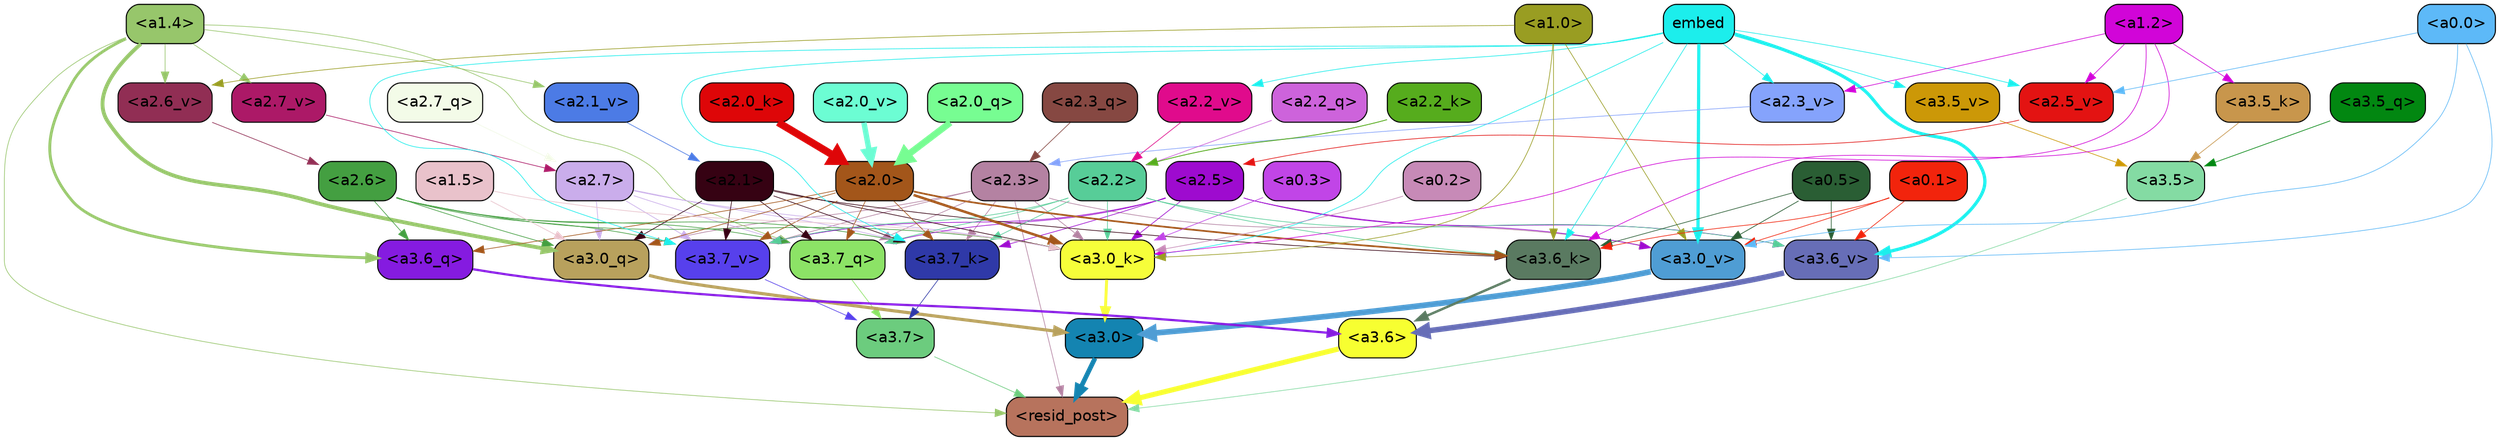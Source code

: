 strict digraph "" {
	graph [bgcolor=transparent,
		layout=dot,
		overlap=false,
		splines=true
	];
	"<a3.7>"	[color=black,
		fillcolor="#6ccc7e",
		fontname=Helvetica,
		shape=box,
		style="filled, rounded"];
	"<resid_post>"	[color=black,
		fillcolor="#b7735d",
		fontname=Helvetica,
		shape=box,
		style="filled, rounded"];
	"<a3.7>" -> "<resid_post>"	[color="#6ccc7e",
		penwidth=0.6];
	"<a3.6>"	[color=black,
		fillcolor="#f7ff31",
		fontname=Helvetica,
		shape=box,
		style="filled, rounded"];
	"<a3.6>" -> "<resid_post>"	[color="#f7ff31",
		penwidth=4.6696330308914185];
	"<a3.5>"	[color=black,
		fillcolor="#84dba3",
		fontname=Helvetica,
		shape=box,
		style="filled, rounded"];
	"<a3.5>" -> "<resid_post>"	[color="#84dba3",
		penwidth=0.6];
	"<a3.0>"	[color=black,
		fillcolor="#1484b1",
		fontname=Helvetica,
		shape=box,
		style="filled, rounded"];
	"<a3.0>" -> "<resid_post>"	[color="#1484b1",
		penwidth=4.282557368278503];
	"<a2.3>"	[color=black,
		fillcolor="#b482a2",
		fontname=Helvetica,
		shape=box,
		style="filled, rounded"];
	"<a2.3>" -> "<resid_post>"	[color="#b482a2",
		penwidth=0.6];
	"<a3.7_q>"	[color=black,
		fillcolor="#8ce366",
		fontname=Helvetica,
		shape=box,
		style="filled, rounded"];
	"<a2.3>" -> "<a3.7_q>"	[color="#b482a2",
		penwidth=0.6];
	"<a3.0_q>"	[color=black,
		fillcolor="#b8a15d",
		fontname=Helvetica,
		shape=box,
		style="filled, rounded"];
	"<a2.3>" -> "<a3.0_q>"	[color="#b482a2",
		penwidth=0.6];
	"<a3.7_k>"	[color=black,
		fillcolor="#2f39a8",
		fontname=Helvetica,
		shape=box,
		style="filled, rounded"];
	"<a2.3>" -> "<a3.7_k>"	[color="#b482a2",
		penwidth=0.6];
	"<a3.0_k>"	[color=black,
		fillcolor="#f6fe3a",
		fontname=Helvetica,
		shape=box,
		style="filled, rounded"];
	"<a2.3>" -> "<a3.0_k>"	[color="#b482a2",
		penwidth=0.6];
	"<a3.7_v>"	[color=black,
		fillcolor="#5740ec",
		fontname=Helvetica,
		shape=box,
		style="filled, rounded"];
	"<a2.3>" -> "<a3.7_v>"	[color="#b482a2",
		penwidth=0.6];
	"<a3.0_v>"	[color=black,
		fillcolor="#4f9dd4",
		fontname=Helvetica,
		shape=box,
		style="filled, rounded"];
	"<a2.3>" -> "<a3.0_v>"	[color="#b482a2",
		penwidth=0.6];
	"<a1.4>"	[color=black,
		fillcolor="#97c66b",
		fontname=Helvetica,
		shape=box,
		style="filled, rounded"];
	"<a1.4>" -> "<resid_post>"	[color="#97c66b",
		penwidth=0.6];
	"<a1.4>" -> "<a3.7_q>"	[color="#97c66b",
		penwidth=0.6];
	"<a3.6_q>"	[color=black,
		fillcolor="#851be0",
		fontname=Helvetica,
		shape=box,
		style="filled, rounded"];
	"<a1.4>" -> "<a3.6_q>"	[color="#97c66b",
		penwidth=2.6073555648326874];
	"<a1.4>" -> "<a3.0_q>"	[color="#97c66b",
		penwidth=3.4971605762839317];
	"<a2.7_v>"	[color=black,
		fillcolor="#ac1967",
		fontname=Helvetica,
		shape=box,
		style="filled, rounded"];
	"<a1.4>" -> "<a2.7_v>"	[color="#97c66b",
		penwidth=0.6];
	"<a2.6_v>"	[color=black,
		fillcolor="#912e54",
		fontname=Helvetica,
		shape=box,
		style="filled, rounded"];
	"<a1.4>" -> "<a2.6_v>"	[color="#97c66b",
		penwidth=0.6];
	"<a2.1_v>"	[color=black,
		fillcolor="#4c7be5",
		fontname=Helvetica,
		shape=box,
		style="filled, rounded"];
	"<a1.4>" -> "<a2.1_v>"	[color="#97c66b",
		penwidth=0.6];
	"<a3.7_q>" -> "<a3.7>"	[color="#8ce366",
		penwidth=0.6];
	"<a3.6_q>" -> "<a3.6>"	[color="#851be0",
		penwidth=2.03758105635643];
	"<a3.5_q>"	[color=black,
		fillcolor="#028711",
		fontname=Helvetica,
		shape=box,
		style="filled, rounded"];
	"<a3.5_q>" -> "<a3.5>"	[color="#028711",
		penwidth=0.6];
	"<a3.0_q>" -> "<a3.0>"	[color="#b8a15d",
		penwidth=2.8638100624084473];
	"<a3.7_k>" -> "<a3.7>"	[color="#2f39a8",
		penwidth=0.6];
	"<a3.6_k>"	[color=black,
		fillcolor="#5a7a61",
		fontname=Helvetica,
		shape=box,
		style="filled, rounded"];
	"<a3.6_k>" -> "<a3.6>"	[color="#5a7a61",
		penwidth=2.174198240041733];
	"<a3.5_k>"	[color=black,
		fillcolor="#c8964c",
		fontname=Helvetica,
		shape=box,
		style="filled, rounded"];
	"<a3.5_k>" -> "<a3.5>"	[color="#c8964c",
		penwidth=0.6];
	"<a3.0_k>" -> "<a3.0>"	[color="#f6fe3a",
		penwidth=2.6274144649505615];
	"<a3.7_v>" -> "<a3.7>"	[color="#5740ec",
		penwidth=0.6];
	"<a3.6_v>"	[color=black,
		fillcolor="#676eb7",
		fontname=Helvetica,
		shape=box,
		style="filled, rounded"];
	"<a3.6_v>" -> "<a3.6>"	[color="#676eb7",
		penwidth=5.002329230308533];
	"<a3.5_v>"	[color=black,
		fillcolor="#cc9807",
		fontname=Helvetica,
		shape=box,
		style="filled, rounded"];
	"<a3.5_v>" -> "<a3.5>"	[color="#cc9807",
		penwidth=0.6];
	"<a3.0_v>" -> "<a3.0>"	[color="#4f9dd4",
		penwidth=5.188832879066467];
	"<a2.7>"	[color=black,
		fillcolor="#caadeb",
		fontname=Helvetica,
		shape=box,
		style="filled, rounded"];
	"<a2.7>" -> "<a3.7_q>"	[color="#caadeb",
		penwidth=0.6];
	"<a2.7>" -> "<a3.0_q>"	[color="#caadeb",
		penwidth=0.6];
	"<a2.7>" -> "<a3.7_k>"	[color="#caadeb",
		penwidth=0.6];
	"<a2.7>" -> "<a3.0_k>"	[color="#caadeb",
		penwidth=0.6];
	"<a2.7>" -> "<a3.7_v>"	[color="#caadeb",
		penwidth=0.6];
	"<a2.6>"	[color=black,
		fillcolor="#449f41",
		fontname=Helvetica,
		shape=box,
		style="filled, rounded"];
	"<a2.6>" -> "<a3.7_q>"	[color="#449f41",
		penwidth=0.6];
	"<a2.6>" -> "<a3.6_q>"	[color="#449f41",
		penwidth=0.6];
	"<a2.6>" -> "<a3.0_q>"	[color="#449f41",
		penwidth=0.6];
	"<a2.6>" -> "<a3.7_k>"	[color="#449f41",
		penwidth=0.6];
	"<a2.6>" -> "<a3.0_k>"	[color="#449f41",
		penwidth=0.6];
	"<a2.6>" -> "<a3.7_v>"	[color="#449f41",
		penwidth=0.6];
	"<a2.5>"	[color=black,
		fillcolor="#9e0bcf",
		fontname=Helvetica,
		shape=box,
		style="filled, rounded"];
	"<a2.5>" -> "<a3.7_q>"	[color="#9e0bcf",
		penwidth=0.6];
	"<a2.5>" -> "<a3.7_k>"	[color="#9e0bcf",
		penwidth=0.6];
	"<a2.5>" -> "<a3.0_k>"	[color="#9e0bcf",
		penwidth=0.6];
	"<a2.5>" -> "<a3.7_v>"	[color="#9e0bcf",
		penwidth=0.6];
	"<a2.5>" -> "<a3.6_v>"	[color="#9e0bcf",
		penwidth=0.6];
	"<a2.5>" -> "<a3.0_v>"	[color="#9e0bcf",
		penwidth=0.6];
	"<a2.2>"	[color=black,
		fillcolor="#57cd98",
		fontname=Helvetica,
		shape=box,
		style="filled, rounded"];
	"<a2.2>" -> "<a3.7_q>"	[color="#57cd98",
		penwidth=0.6];
	"<a2.2>" -> "<a3.7_k>"	[color="#57cd98",
		penwidth=0.6];
	"<a2.2>" -> "<a3.6_k>"	[color="#57cd98",
		penwidth=0.6];
	"<a2.2>" -> "<a3.0_k>"	[color="#57cd98",
		penwidth=0.6];
	"<a2.2>" -> "<a3.7_v>"	[color="#57cd98",
		penwidth=0.6];
	"<a2.2>" -> "<a3.6_v>"	[color="#57cd98",
		penwidth=0.6];
	"<a2.1>"	[color=black,
		fillcolor="#360213",
		fontname=Helvetica,
		shape=box,
		style="filled, rounded"];
	"<a2.1>" -> "<a3.7_q>"	[color="#360213",
		penwidth=0.6];
	"<a2.1>" -> "<a3.0_q>"	[color="#360213",
		penwidth=0.6];
	"<a2.1>" -> "<a3.7_k>"	[color="#360213",
		penwidth=0.6];
	"<a2.1>" -> "<a3.6_k>"	[color="#360213",
		penwidth=0.6];
	"<a2.1>" -> "<a3.0_k>"	[color="#360213",
		penwidth=0.6];
	"<a2.1>" -> "<a3.7_v>"	[color="#360213",
		penwidth=0.6];
	"<a2.0>"	[color=black,
		fillcolor="#a3561a",
		fontname=Helvetica,
		shape=box,
		style="filled, rounded"];
	"<a2.0>" -> "<a3.7_q>"	[color="#a3561a",
		penwidth=0.6];
	"<a2.0>" -> "<a3.6_q>"	[color="#a3561a",
		penwidth=0.6];
	"<a2.0>" -> "<a3.0_q>"	[color="#a3561a",
		penwidth=0.6];
	"<a2.0>" -> "<a3.7_k>"	[color="#a3561a",
		penwidth=0.6];
	"<a2.0>" -> "<a3.6_k>"	[color="#a3561a",
		penwidth=1.5568191409111023];
	"<a2.0>" -> "<a3.0_k>"	[color="#a3561a",
		penwidth=2.270527422428131];
	"<a2.0>" -> "<a3.7_v>"	[color="#a3561a",
		penwidth=0.6];
	"<a1.5>"	[color=black,
		fillcolor="#e9c2cb",
		fontname=Helvetica,
		shape=box,
		style="filled, rounded"];
	"<a1.5>" -> "<a3.0_q>"	[color="#e9c2cb",
		penwidth=0.6];
	"<a1.5>" -> "<a3.0_k>"	[color="#e9c2cb",
		penwidth=0.6];
	embed	[color=black,
		fillcolor="#1ceeec",
		fontname=Helvetica,
		shape=box,
		style="filled, rounded"];
	embed -> "<a3.7_k>"	[color="#1ceeec",
		penwidth=0.6];
	embed -> "<a3.6_k>"	[color="#1ceeec",
		penwidth=0.6];
	embed -> "<a3.0_k>"	[color="#1ceeec",
		penwidth=0.6];
	embed -> "<a3.7_v>"	[color="#1ceeec",
		penwidth=0.6];
	embed -> "<a3.6_v>"	[color="#1ceeec",
		penwidth=2.9588699340820312];
	embed -> "<a3.5_v>"	[color="#1ceeec",
		penwidth=0.6];
	embed -> "<a3.0_v>"	[color="#1ceeec",
		penwidth=2.8686431646347046];
	"<a2.5_v>"	[color=black,
		fillcolor="#e31312",
		fontname=Helvetica,
		shape=box,
		style="filled, rounded"];
	embed -> "<a2.5_v>"	[color="#1ceeec",
		penwidth=0.6];
	"<a2.3_v>"	[color=black,
		fillcolor="#85a3fc",
		fontname=Helvetica,
		shape=box,
		style="filled, rounded"];
	embed -> "<a2.3_v>"	[color="#1ceeec",
		penwidth=0.6];
	"<a2.2_v>"	[color=black,
		fillcolor="#e00b8c",
		fontname=Helvetica,
		shape=box,
		style="filled, rounded"];
	embed -> "<a2.2_v>"	[color="#1ceeec",
		penwidth=0.6];
	"<a1.2>"	[color=black,
		fillcolor="#d105d8",
		fontname=Helvetica,
		shape=box,
		style="filled, rounded"];
	"<a1.2>" -> "<a3.6_k>"	[color="#d105d8",
		penwidth=0.6];
	"<a1.2>" -> "<a3.5_k>"	[color="#d105d8",
		penwidth=0.6];
	"<a1.2>" -> "<a3.0_k>"	[color="#d105d8",
		penwidth=0.6];
	"<a1.2>" -> "<a2.5_v>"	[color="#d105d8",
		penwidth=0.6];
	"<a1.2>" -> "<a2.3_v>"	[color="#d105d8",
		penwidth=0.6];
	"<a1.0>"	[color=black,
		fillcolor="#999d22",
		fontname=Helvetica,
		shape=box,
		style="filled, rounded"];
	"<a1.0>" -> "<a3.6_k>"	[color="#999d22",
		penwidth=0.6];
	"<a1.0>" -> "<a3.0_k>"	[color="#999d22",
		penwidth=0.6];
	"<a1.0>" -> "<a3.0_v>"	[color="#999d22",
		penwidth=0.6];
	"<a1.0>" -> "<a2.6_v>"	[color="#999d22",
		penwidth=0.6];
	"<a0.5>"	[color=black,
		fillcolor="#2a5e34",
		fontname=Helvetica,
		shape=box,
		style="filled, rounded"];
	"<a0.5>" -> "<a3.6_k>"	[color="#2a5e34",
		penwidth=0.6];
	"<a0.5>" -> "<a3.6_v>"	[color="#2a5e34",
		penwidth=0.6];
	"<a0.5>" -> "<a3.0_v>"	[color="#2a5e34",
		penwidth=0.6421224474906921];
	"<a0.1>"	[color=black,
		fillcolor="#f2240c",
		fontname=Helvetica,
		shape=box,
		style="filled, rounded"];
	"<a0.1>" -> "<a3.6_k>"	[color="#f2240c",
		penwidth=0.6];
	"<a0.1>" -> "<a3.6_v>"	[color="#f2240c",
		penwidth=0.6];
	"<a0.1>" -> "<a3.0_v>"	[color="#f2240c",
		penwidth=0.6];
	"<a0.3>"	[color=black,
		fillcolor="#c145e7",
		fontname=Helvetica,
		shape=box,
		style="filled, rounded"];
	"<a0.3>" -> "<a3.0_k>"	[color="#c145e7",
		penwidth=0.6];
	"<a0.2>"	[color=black,
		fillcolor="#c78ab7",
		fontname=Helvetica,
		shape=box,
		style="filled, rounded"];
	"<a0.2>" -> "<a3.0_k>"	[color="#c78ab7",
		penwidth=0.6];
	"<a0.0>"	[color=black,
		fillcolor="#5db9f8",
		fontname=Helvetica,
		shape=box,
		style="filled, rounded"];
	"<a0.0>" -> "<a3.6_v>"	[color="#5db9f8",
		penwidth=0.6];
	"<a0.0>" -> "<a3.0_v>"	[color="#5db9f8",
		penwidth=0.6];
	"<a0.0>" -> "<a2.5_v>"	[color="#5db9f8",
		penwidth=0.6];
	"<a2.7_q>"	[color=black,
		fillcolor="#f3fbe8",
		fontname=Helvetica,
		shape=box,
		style="filled, rounded"];
	"<a2.7_q>" -> "<a2.7>"	[color="#f3fbe8",
		penwidth=0.6];
	"<a2.3_q>"	[color=black,
		fillcolor="#864842",
		fontname=Helvetica,
		shape=box,
		style="filled, rounded"];
	"<a2.3_q>" -> "<a2.3>"	[color="#864842",
		penwidth=0.6];
	"<a2.2_q>"	[color=black,
		fillcolor="#cd63db",
		fontname=Helvetica,
		shape=box,
		style="filled, rounded"];
	"<a2.2_q>" -> "<a2.2>"	[color="#cd63db",
		penwidth=0.6340763568878174];
	"<a2.0_q>"	[color=black,
		fillcolor="#77fd92",
		fontname=Helvetica,
		shape=box,
		style="filled, rounded"];
	"<a2.0_q>" -> "<a2.0>"	[color="#77fd92",
		penwidth=6.0160088539123535];
	"<a2.2_k>"	[color=black,
		fillcolor="#56ac1d",
		fontname=Helvetica,
		shape=box,
		style="filled, rounded"];
	"<a2.2_k>" -> "<a2.2>"	[color="#56ac1d",
		penwidth=0.7764816284179688];
	"<a2.0_k>"	[color=black,
		fillcolor="#de0608",
		fontname=Helvetica,
		shape=box,
		style="filled, rounded"];
	"<a2.0_k>" -> "<a2.0>"	[color="#de0608",
		penwidth=6.773025274276733];
	"<a2.7_v>" -> "<a2.7>"	[color="#ac1967",
		penwidth=0.6];
	"<a2.6_v>" -> "<a2.6>"	[color="#912e54",
		penwidth=0.6];
	"<a2.5_v>" -> "<a2.5>"	[color="#e31312",
		penwidth=0.6];
	"<a2.3_v>" -> "<a2.3>"	[color="#85a3fc",
		penwidth=0.6];
	"<a2.2_v>" -> "<a2.2>"	[color="#e00b8c",
		penwidth=0.6];
	"<a2.1_v>" -> "<a2.1>"	[color="#4c7be5",
		penwidth=0.6];
	"<a2.0_v>"	[color=black,
		fillcolor="#6cfdd3",
		fontname=Helvetica,
		shape=box,
		style="filled, rounded"];
	"<a2.0_v>" -> "<a2.0>"	[color="#6cfdd3",
		penwidth=4.906715989112854];
}
